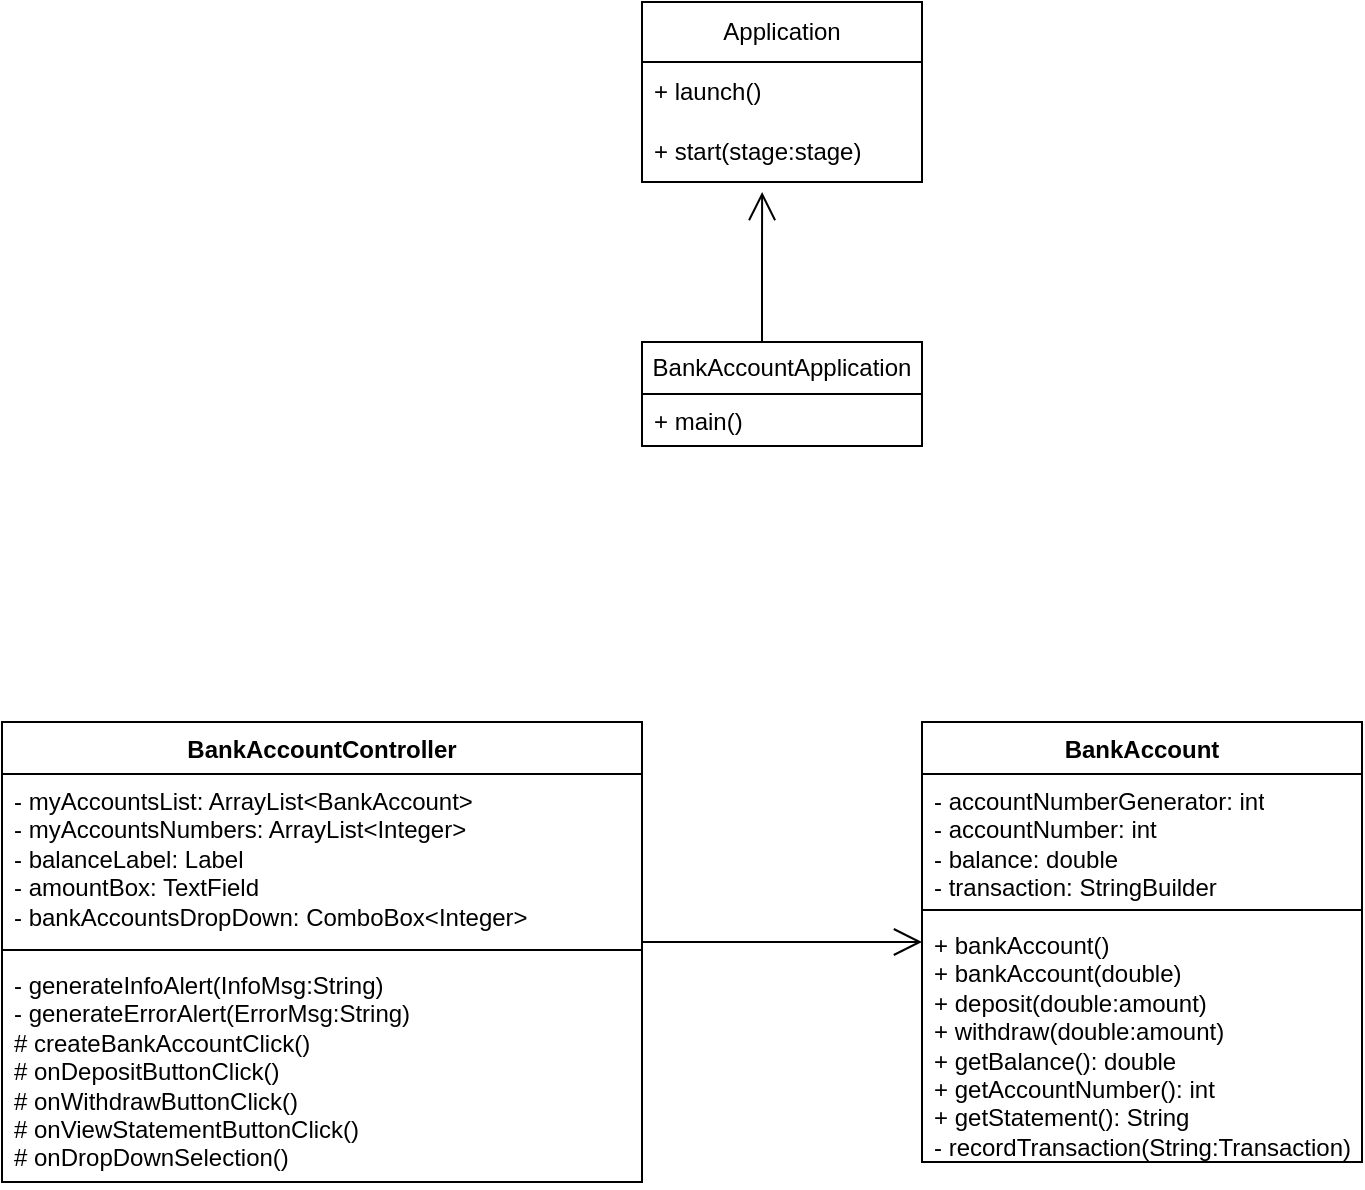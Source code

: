<mxfile version="26.2.14">
  <diagram id="C5RBs43oDa-KdzZeNtuy" name="Page-1">
    <mxGraphModel dx="1215" dy="1913" grid="1" gridSize="10" guides="1" tooltips="1" connect="1" arrows="1" fold="1" page="1" pageScale="1" pageWidth="827" pageHeight="1169" math="0" shadow="0">
      <root>
        <mxCell id="WIyWlLk6GJQsqaUBKTNV-0" />
        <mxCell id="WIyWlLk6GJQsqaUBKTNV-1" parent="WIyWlLk6GJQsqaUBKTNV-0" />
        <mxCell id="zvI-FopDQQD72xt2QUHd-2" value="Application" style="swimlane;fontStyle=0;childLayout=stackLayout;horizontal=1;startSize=30;horizontalStack=0;resizeParent=1;resizeParentMax=0;resizeLast=0;collapsible=1;marginBottom=0;whiteSpace=wrap;html=1;" vertex="1" parent="WIyWlLk6GJQsqaUBKTNV-1">
          <mxGeometry x="370" y="-20" width="140" height="90" as="geometry" />
        </mxCell>
        <mxCell id="zvI-FopDQQD72xt2QUHd-3" value="+ launch()" style="text;strokeColor=none;fillColor=none;align=left;verticalAlign=middle;spacingLeft=4;spacingRight=4;overflow=hidden;points=[[0,0.5],[1,0.5]];portConstraint=eastwest;rotatable=0;whiteSpace=wrap;html=1;" vertex="1" parent="zvI-FopDQQD72xt2QUHd-2">
          <mxGeometry y="30" width="140" height="30" as="geometry" />
        </mxCell>
        <mxCell id="zvI-FopDQQD72xt2QUHd-4" value="+ start(stage:stage)" style="text;strokeColor=none;fillColor=none;align=left;verticalAlign=middle;spacingLeft=4;spacingRight=4;overflow=hidden;points=[[0,0.5],[1,0.5]];portConstraint=eastwest;rotatable=0;whiteSpace=wrap;html=1;" vertex="1" parent="zvI-FopDQQD72xt2QUHd-2">
          <mxGeometry y="60" width="140" height="30" as="geometry" />
        </mxCell>
        <mxCell id="zvI-FopDQQD72xt2QUHd-9" value="BankAccountApplication" style="swimlane;fontStyle=0;childLayout=stackLayout;horizontal=1;startSize=26;fillColor=none;horizontalStack=0;resizeParent=1;resizeParentMax=0;resizeLast=0;collapsible=1;marginBottom=0;whiteSpace=wrap;html=1;" vertex="1" parent="WIyWlLk6GJQsqaUBKTNV-1">
          <mxGeometry x="370" y="150" width="140" height="52" as="geometry" />
        </mxCell>
        <mxCell id="zvI-FopDQQD72xt2QUHd-30" value="" style="endArrow=open;endFill=1;endSize=12;html=1;rounded=0;entryX=0.429;entryY=1.167;entryDx=0;entryDy=0;entryPerimeter=0;" edge="1" parent="zvI-FopDQQD72xt2QUHd-9" target="zvI-FopDQQD72xt2QUHd-4">
          <mxGeometry width="160" relative="1" as="geometry">
            <mxPoint x="60" as="sourcePoint" />
            <mxPoint x="60" y="-70" as="targetPoint" />
            <Array as="points">
              <mxPoint x="60" y="-40" />
            </Array>
          </mxGeometry>
        </mxCell>
        <mxCell id="zvI-FopDQQD72xt2QUHd-10" value="+ main()" style="text;strokeColor=none;fillColor=none;align=left;verticalAlign=top;spacingLeft=4;spacingRight=4;overflow=hidden;rotatable=0;points=[[0,0.5],[1,0.5]];portConstraint=eastwest;whiteSpace=wrap;html=1;" vertex="1" parent="zvI-FopDQQD72xt2QUHd-9">
          <mxGeometry y="26" width="140" height="26" as="geometry" />
        </mxCell>
        <mxCell id="zvI-FopDQQD72xt2QUHd-14" value="BankAccount" style="swimlane;fontStyle=1;align=center;verticalAlign=top;childLayout=stackLayout;horizontal=1;startSize=26;horizontalStack=0;resizeParent=1;resizeParentMax=0;resizeLast=0;collapsible=1;marginBottom=0;whiteSpace=wrap;html=1;" vertex="1" parent="WIyWlLk6GJQsqaUBKTNV-1">
          <mxGeometry x="510" y="340" width="220" height="220" as="geometry" />
        </mxCell>
        <mxCell id="zvI-FopDQQD72xt2QUHd-15" value="&lt;div&gt;- accountNumberGenerator: int&lt;/div&gt;&lt;div&gt;- accountNumber: int&lt;/div&gt;&lt;div&gt;- balance: double&lt;/div&gt;&lt;div&gt;- transaction: StringBuilder&lt;/div&gt;" style="text;strokeColor=none;fillColor=none;align=left;verticalAlign=top;spacingLeft=4;spacingRight=4;overflow=hidden;rotatable=0;points=[[0,0.5],[1,0.5]];portConstraint=eastwest;whiteSpace=wrap;html=1;" vertex="1" parent="zvI-FopDQQD72xt2QUHd-14">
          <mxGeometry y="26" width="220" height="64" as="geometry" />
        </mxCell>
        <mxCell id="zvI-FopDQQD72xt2QUHd-16" value="" style="line;strokeWidth=1;fillColor=none;align=left;verticalAlign=middle;spacingTop=-1;spacingLeft=3;spacingRight=3;rotatable=0;labelPosition=right;points=[];portConstraint=eastwest;strokeColor=inherit;" vertex="1" parent="zvI-FopDQQD72xt2QUHd-14">
          <mxGeometry y="90" width="220" height="8" as="geometry" />
        </mxCell>
        <mxCell id="zvI-FopDQQD72xt2QUHd-17" value="+ bankAccount()&lt;div&gt;+ bankAccount(double)&lt;/div&gt;&lt;div&gt;+ deposit(double:amount)&lt;/div&gt;&lt;div&gt;+ withdraw(double:amount)&lt;/div&gt;&lt;div&gt;+ getBalance(): double&lt;/div&gt;&lt;div&gt;+ getAccountNumber(): int&lt;/div&gt;&lt;div&gt;+ getStatement(): String&lt;/div&gt;&lt;div&gt;- recordTransaction(String:Transaction)&lt;/div&gt;" style="text;strokeColor=none;fillColor=none;align=left;verticalAlign=top;spacingLeft=4;spacingRight=4;overflow=hidden;rotatable=0;points=[[0,0.5],[1,0.5]];portConstraint=eastwest;whiteSpace=wrap;html=1;" vertex="1" parent="zvI-FopDQQD72xt2QUHd-14">
          <mxGeometry y="98" width="220" height="122" as="geometry" />
        </mxCell>
        <mxCell id="zvI-FopDQQD72xt2QUHd-19" value="BankAccountController" style="swimlane;fontStyle=1;align=center;verticalAlign=top;childLayout=stackLayout;horizontal=1;startSize=26;horizontalStack=0;resizeParent=1;resizeParentMax=0;resizeLast=0;collapsible=1;marginBottom=0;whiteSpace=wrap;html=1;" vertex="1" parent="WIyWlLk6GJQsqaUBKTNV-1">
          <mxGeometry x="50" y="340" width="320" height="230" as="geometry" />
        </mxCell>
        <mxCell id="zvI-FopDQQD72xt2QUHd-20" value="- myAccountsList: ArrayList&amp;lt;BankAccount&amp;gt;&lt;div&gt;- myAccountsNumbers: ArrayList&amp;lt;Integer&amp;gt;&lt;/div&gt;&lt;div&gt;- balanceLabel: Label&lt;/div&gt;&lt;div&gt;- amountBox: TextField&lt;/div&gt;&lt;div&gt;- bankAccountsDropDown: ComboBox&amp;lt;Integer&amp;gt;&lt;/div&gt;&lt;div&gt;&lt;br&gt;&lt;/div&gt;" style="text;strokeColor=none;fillColor=none;align=left;verticalAlign=top;spacingLeft=4;spacingRight=4;overflow=hidden;rotatable=0;points=[[0,0.5],[1,0.5]];portConstraint=eastwest;whiteSpace=wrap;html=1;" vertex="1" parent="zvI-FopDQQD72xt2QUHd-19">
          <mxGeometry y="26" width="320" height="84" as="geometry" />
        </mxCell>
        <mxCell id="zvI-FopDQQD72xt2QUHd-21" value="" style="line;strokeWidth=1;fillColor=none;align=left;verticalAlign=middle;spacingTop=-1;spacingLeft=3;spacingRight=3;rotatable=0;labelPosition=right;points=[];portConstraint=eastwest;strokeColor=inherit;" vertex="1" parent="zvI-FopDQQD72xt2QUHd-19">
          <mxGeometry y="110" width="320" height="8" as="geometry" />
        </mxCell>
        <mxCell id="zvI-FopDQQD72xt2QUHd-22" value="- generateInfoAlert(InfoMsg:String)&lt;div&gt;- generateErrorAlert(ErrorMsg:String)&lt;br&gt;&lt;div&gt;# createBankAccountClick()&lt;/div&gt;&lt;div&gt;# onDepositButtonClick()&lt;/div&gt;&lt;div&gt;# onWithdrawButtonClick()&lt;/div&gt;&lt;div&gt;# onViewStatementButtonClick()&lt;/div&gt;&lt;div&gt;# onDropDownSelection()&lt;/div&gt;&lt;/div&gt;" style="text;strokeColor=none;fillColor=none;align=left;verticalAlign=top;spacingLeft=4;spacingRight=4;overflow=hidden;rotatable=0;points=[[0,0.5],[1,0.5]];portConstraint=eastwest;whiteSpace=wrap;html=1;" vertex="1" parent="zvI-FopDQQD72xt2QUHd-19">
          <mxGeometry y="118" width="320" height="112" as="geometry" />
        </mxCell>
        <mxCell id="zvI-FopDQQD72xt2QUHd-29" value="" style="endArrow=open;endFill=1;endSize=12;html=1;rounded=0;" edge="1" parent="WIyWlLk6GJQsqaUBKTNV-1">
          <mxGeometry width="160" relative="1" as="geometry">
            <mxPoint x="370" y="450" as="sourcePoint" />
            <mxPoint x="510" y="450" as="targetPoint" />
          </mxGeometry>
        </mxCell>
      </root>
    </mxGraphModel>
  </diagram>
</mxfile>

